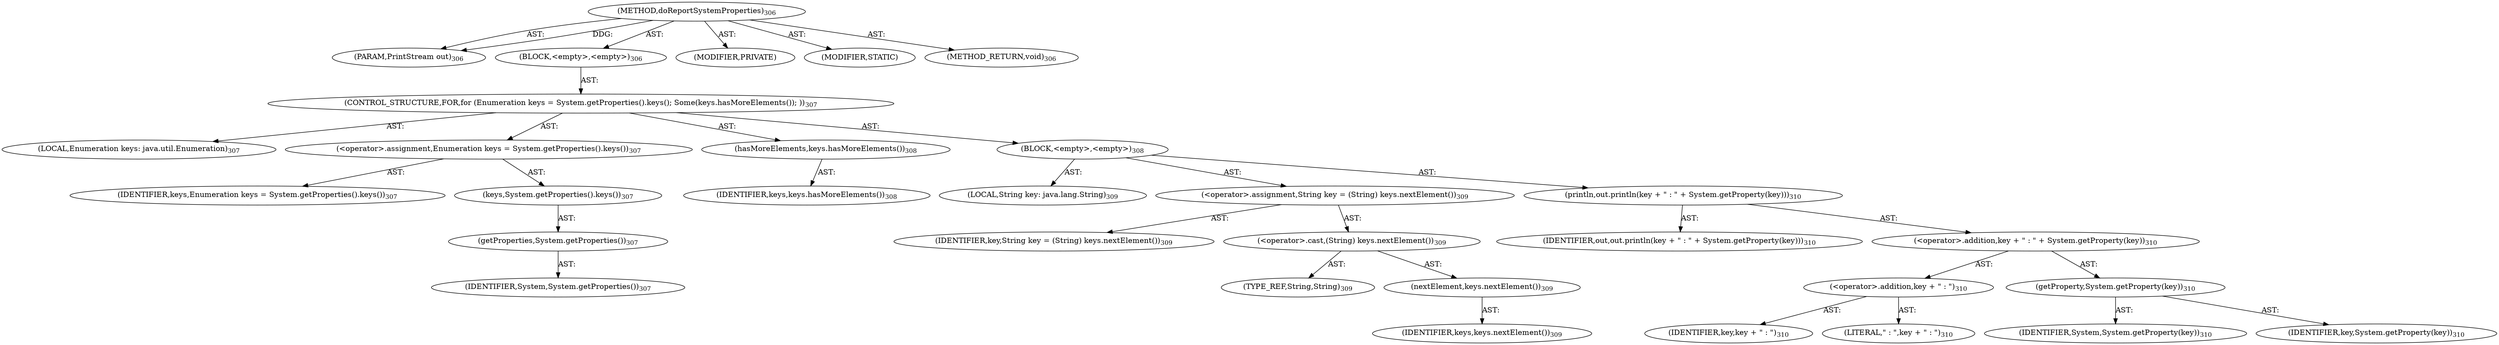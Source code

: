 digraph "doReportSystemProperties" {  
"111669149707" [label = <(METHOD,doReportSystemProperties)<SUB>306</SUB>> ]
"115964116997" [label = <(PARAM,PrintStream out)<SUB>306</SUB>> ]
"25769803807" [label = <(BLOCK,&lt;empty&gt;,&lt;empty&gt;)<SUB>306</SUB>> ]
"47244640274" [label = <(CONTROL_STRUCTURE,FOR,for (Enumeration keys = System.getProperties().keys(); Some(keys.hasMoreElements()); ))<SUB>307</SUB>> ]
"94489280534" [label = <(LOCAL,Enumeration keys: java.util.Enumeration)<SUB>307</SUB>> ]
"30064771207" [label = <(&lt;operator&gt;.assignment,Enumeration keys = System.getProperties().keys())<SUB>307</SUB>> ]
"68719476856" [label = <(IDENTIFIER,keys,Enumeration keys = System.getProperties().keys())<SUB>307</SUB>> ]
"30064771208" [label = <(keys,System.getProperties().keys())<SUB>307</SUB>> ]
"30064771209" [label = <(getProperties,System.getProperties())<SUB>307</SUB>> ]
"68719476857" [label = <(IDENTIFIER,System,System.getProperties())<SUB>307</SUB>> ]
"30064771210" [label = <(hasMoreElements,keys.hasMoreElements())<SUB>308</SUB>> ]
"68719476858" [label = <(IDENTIFIER,keys,keys.hasMoreElements())<SUB>308</SUB>> ]
"25769803808" [label = <(BLOCK,&lt;empty&gt;,&lt;empty&gt;)<SUB>308</SUB>> ]
"94489280535" [label = <(LOCAL,String key: java.lang.String)<SUB>309</SUB>> ]
"30064771211" [label = <(&lt;operator&gt;.assignment,String key = (String) keys.nextElement())<SUB>309</SUB>> ]
"68719476859" [label = <(IDENTIFIER,key,String key = (String) keys.nextElement())<SUB>309</SUB>> ]
"30064771212" [label = <(&lt;operator&gt;.cast,(String) keys.nextElement())<SUB>309</SUB>> ]
"180388626434" [label = <(TYPE_REF,String,String)<SUB>309</SUB>> ]
"30064771213" [label = <(nextElement,keys.nextElement())<SUB>309</SUB>> ]
"68719476860" [label = <(IDENTIFIER,keys,keys.nextElement())<SUB>309</SUB>> ]
"30064771214" [label = <(println,out.println(key + &quot; : &quot; + System.getProperty(key)))<SUB>310</SUB>> ]
"68719476861" [label = <(IDENTIFIER,out,out.println(key + &quot; : &quot; + System.getProperty(key)))<SUB>310</SUB>> ]
"30064771215" [label = <(&lt;operator&gt;.addition,key + &quot; : &quot; + System.getProperty(key))<SUB>310</SUB>> ]
"30064771216" [label = <(&lt;operator&gt;.addition,key + &quot; : &quot;)<SUB>310</SUB>> ]
"68719476862" [label = <(IDENTIFIER,key,key + &quot; : &quot;)<SUB>310</SUB>> ]
"90194313274" [label = <(LITERAL,&quot; : &quot;,key + &quot; : &quot;)<SUB>310</SUB>> ]
"30064771217" [label = <(getProperty,System.getProperty(key))<SUB>310</SUB>> ]
"68719476863" [label = <(IDENTIFIER,System,System.getProperty(key))<SUB>310</SUB>> ]
"68719476864" [label = <(IDENTIFIER,key,System.getProperty(key))<SUB>310</SUB>> ]
"133143986200" [label = <(MODIFIER,PRIVATE)> ]
"133143986201" [label = <(MODIFIER,STATIC)> ]
"128849018891" [label = <(METHOD_RETURN,void)<SUB>306</SUB>> ]
  "111669149707" -> "115964116997"  [ label = "AST: "] 
  "111669149707" -> "25769803807"  [ label = "AST: "] 
  "111669149707" -> "133143986200"  [ label = "AST: "] 
  "111669149707" -> "133143986201"  [ label = "AST: "] 
  "111669149707" -> "128849018891"  [ label = "AST: "] 
  "25769803807" -> "47244640274"  [ label = "AST: "] 
  "47244640274" -> "94489280534"  [ label = "AST: "] 
  "47244640274" -> "30064771207"  [ label = "AST: "] 
  "47244640274" -> "30064771210"  [ label = "AST: "] 
  "47244640274" -> "25769803808"  [ label = "AST: "] 
  "30064771207" -> "68719476856"  [ label = "AST: "] 
  "30064771207" -> "30064771208"  [ label = "AST: "] 
  "30064771208" -> "30064771209"  [ label = "AST: "] 
  "30064771209" -> "68719476857"  [ label = "AST: "] 
  "30064771210" -> "68719476858"  [ label = "AST: "] 
  "25769803808" -> "94489280535"  [ label = "AST: "] 
  "25769803808" -> "30064771211"  [ label = "AST: "] 
  "25769803808" -> "30064771214"  [ label = "AST: "] 
  "30064771211" -> "68719476859"  [ label = "AST: "] 
  "30064771211" -> "30064771212"  [ label = "AST: "] 
  "30064771212" -> "180388626434"  [ label = "AST: "] 
  "30064771212" -> "30064771213"  [ label = "AST: "] 
  "30064771213" -> "68719476860"  [ label = "AST: "] 
  "30064771214" -> "68719476861"  [ label = "AST: "] 
  "30064771214" -> "30064771215"  [ label = "AST: "] 
  "30064771215" -> "30064771216"  [ label = "AST: "] 
  "30064771215" -> "30064771217"  [ label = "AST: "] 
  "30064771216" -> "68719476862"  [ label = "AST: "] 
  "30064771216" -> "90194313274"  [ label = "AST: "] 
  "30064771217" -> "68719476863"  [ label = "AST: "] 
  "30064771217" -> "68719476864"  [ label = "AST: "] 
  "111669149707" -> "115964116997"  [ label = "DDG: "] 
}
